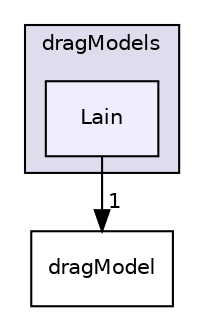 digraph "Lain" {
  bgcolor=transparent;
  compound=true
  node [ fontsize="10", fontname="Helvetica"];
  edge [ labelfontsize="10", labelfontname="Helvetica"];
  subgraph clusterdir_c12715deda8d46eba24a898350c37162 {
    graph [ bgcolor="#ddddee", pencolor="black", label="dragModels" fontname="Helvetica", fontsize="10", URL="dir_c12715deda8d46eba24a898350c37162.html"]
  dir_f641ca0756c0a86f4935d5e13860a763 [shape=box, label="Lain", style="filled", fillcolor="#eeeeff", pencolor="black", URL="dir_f641ca0756c0a86f4935d5e13860a763.html"];
  }
  dir_c9718ac6a53fe2aa2c810e65c693ba50 [shape=box label="dragModel" URL="dir_c9718ac6a53fe2aa2c810e65c693ba50.html"];
  dir_f641ca0756c0a86f4935d5e13860a763->dir_c9718ac6a53fe2aa2c810e65c693ba50 [headlabel="1", labeldistance=1.5 headhref="dir_000117_000073.html"];
}
